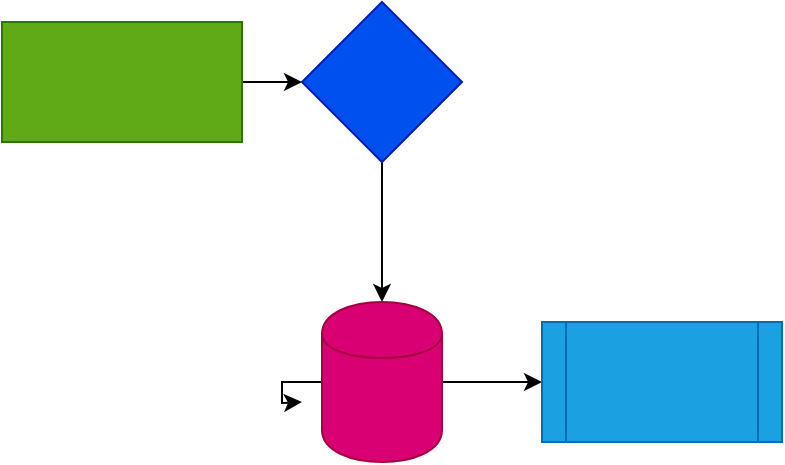 <mxfile>
    <diagram id="MPbQcIdi6-PufXoMvpNb" name="Страница 1">
        <mxGraphModel dx="241" dy="331" grid="1" gridSize="10" guides="1" tooltips="1" connect="1" arrows="1" fold="1" page="1" pageScale="1" pageWidth="827" pageHeight="1169" math="0" shadow="0">
            <root>
                <mxCell id="0"/>
                <mxCell id="1" parent="0"/>
                <mxCell id="4" value="" style="edgeStyle=orthogonalEdgeStyle;rounded=0;orthogonalLoop=1;jettySize=auto;html=1;" edge="1" parent="1" source="2" target="3">
                    <mxGeometry relative="1" as="geometry"/>
                </mxCell>
                <mxCell id="2" value="" style="rounded=0;whiteSpace=wrap;html=1;fillColor=#60a917;strokeColor=#2D7600;fontColor=#ffffff;" vertex="1" parent="1">
                    <mxGeometry x="10" y="60" width="120" height="60" as="geometry"/>
                </mxCell>
                <mxCell id="6" value="" style="edgeStyle=orthogonalEdgeStyle;rounded=0;orthogonalLoop=1;jettySize=auto;html=1;" edge="1" parent="1" source="3" target="5">
                    <mxGeometry relative="1" as="geometry"/>
                </mxCell>
                <mxCell id="3" value="" style="rhombus;whiteSpace=wrap;html=1;rounded=0;fontColor=#ffffff;strokeColor=#001DBC;fillColor=#0050ef;" vertex="1" parent="1">
                    <mxGeometry x="160" y="50" width="80" height="80" as="geometry"/>
                </mxCell>
                <mxCell id="8" value="" style="edgeStyle=orthogonalEdgeStyle;rounded=0;orthogonalLoop=1;jettySize=auto;html=1;" edge="1" parent="1" source="5">
                    <mxGeometry relative="1" as="geometry">
                        <mxPoint x="160" y="250" as="targetPoint"/>
                    </mxGeometry>
                </mxCell>
                <mxCell id="10" value="" style="edgeStyle=orthogonalEdgeStyle;rounded=0;orthogonalLoop=1;jettySize=auto;html=1;" edge="1" parent="1" source="5" target="9">
                    <mxGeometry relative="1" as="geometry"/>
                </mxCell>
                <mxCell id="5" value="" style="shape=cylinder;whiteSpace=wrap;html=1;boundedLbl=1;backgroundOutline=1;rounded=0;fontColor=#ffffff;strokeColor=#A50040;fillColor=#d80073;" vertex="1" parent="1">
                    <mxGeometry x="170" y="200" width="60" height="80" as="geometry"/>
                </mxCell>
                <mxCell id="9" value="" style="shape=process;whiteSpace=wrap;html=1;backgroundOutline=1;rounded=0;fontColor=#ffffff;strokeColor=#006EAF;fillColor=#1ba1e2;" vertex="1" parent="1">
                    <mxGeometry x="280" y="210" width="120" height="60" as="geometry"/>
                </mxCell>
            </root>
        </mxGraphModel>
    </diagram>
</mxfile>